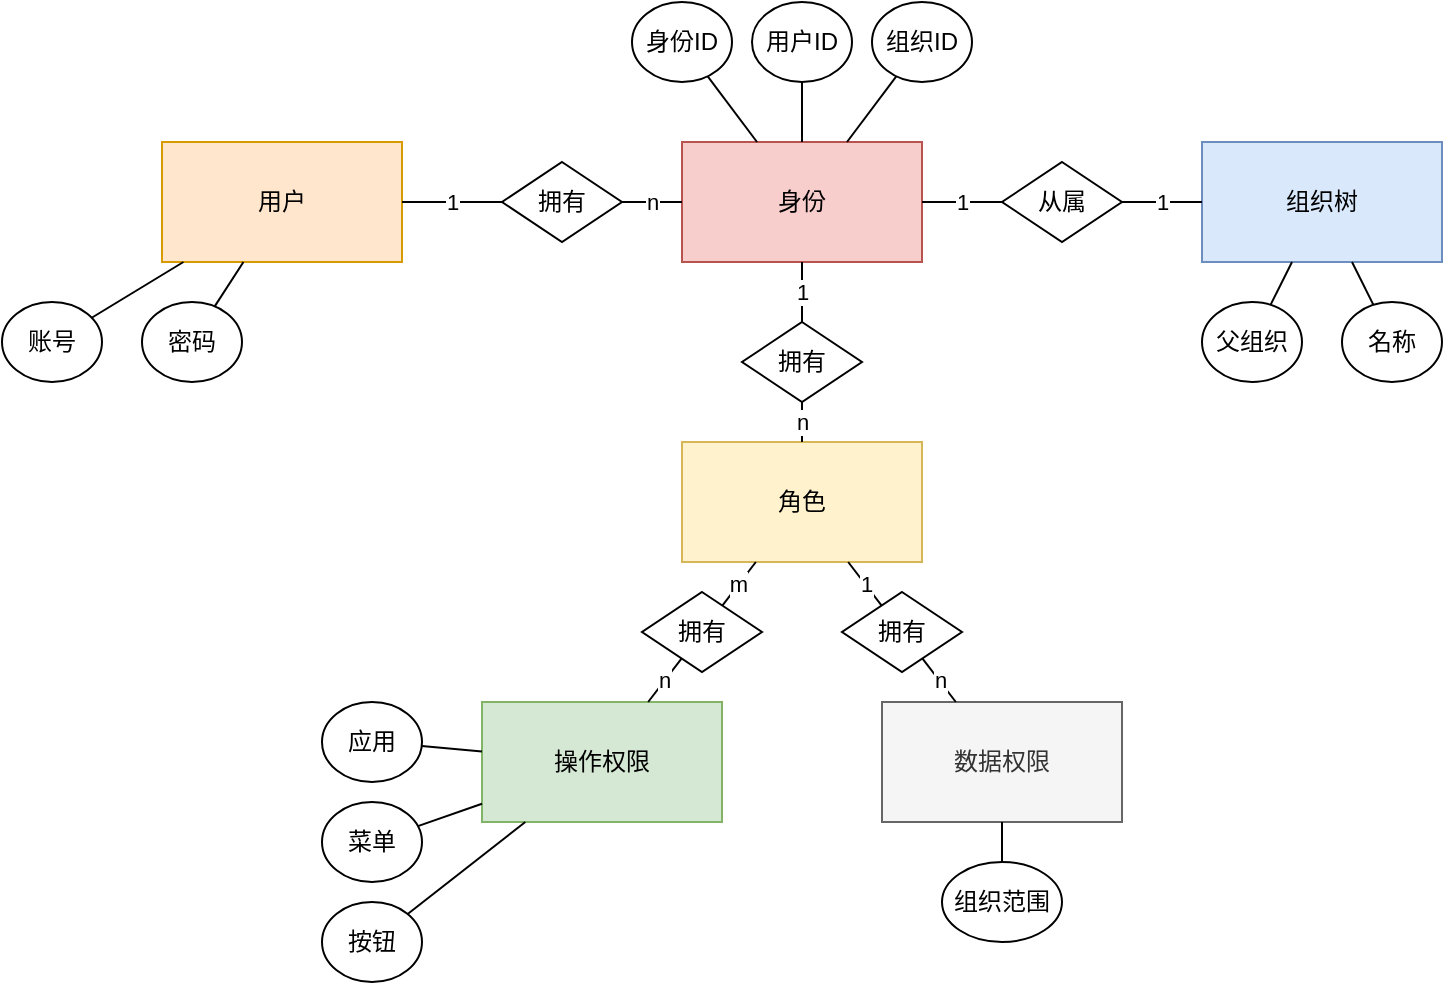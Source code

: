 <mxfile version="11.1.2" type="github"><diagram id="BbHs0OufSFDA3upqn3M8" name="第 1 页"><mxGraphModel dx="942" dy="618" grid="1" gridSize="10" guides="1" tooltips="1" connect="1" arrows="1" fold="1" page="1" pageScale="1" pageWidth="827" pageHeight="1169" math="0" shadow="0"><root><mxCell id="0"/><mxCell id="1" parent="0"/><mxCell id="5g9xe8VLBs2-l0UDZIcB-1" value="操作权限" style="rounded=0;whiteSpace=wrap;html=1;fillColor=#d5e8d4;strokeColor=#82b366;" vertex="1" parent="1"><mxGeometry x="280" y="560" width="120" height="60" as="geometry"/></mxCell><mxCell id="5g9xe8VLBs2-l0UDZIcB-2" value="组织树" style="rounded=0;whiteSpace=wrap;html=1;fillColor=#dae8fc;strokeColor=#6c8ebf;" vertex="1" parent="1"><mxGeometry x="640" y="280" width="120" height="60" as="geometry"/></mxCell><mxCell id="5g9xe8VLBs2-l0UDZIcB-3" value="数据权限" style="rounded=0;whiteSpace=wrap;html=1;fillColor=#f5f5f5;strokeColor=#666666;fontColor=#333333;" vertex="1" parent="1"><mxGeometry x="480" y="560" width="120" height="60" as="geometry"/></mxCell><mxCell id="5g9xe8VLBs2-l0UDZIcB-4" value="角色" style="rounded=0;whiteSpace=wrap;html=1;fillColor=#fff2cc;strokeColor=#d6b656;" vertex="1" parent="1"><mxGeometry x="380" y="430" width="120" height="60" as="geometry"/></mxCell><mxCell id="5g9xe8VLBs2-l0UDZIcB-5" value="按钮" style="ellipse;whiteSpace=wrap;html=1;" vertex="1" parent="1"><mxGeometry x="200" y="660" width="50" height="40" as="geometry"/></mxCell><mxCell id="5g9xe8VLBs2-l0UDZIcB-7" value="菜单" style="ellipse;whiteSpace=wrap;html=1;" vertex="1" parent="1"><mxGeometry x="200" y="610" width="50" height="40" as="geometry"/></mxCell><mxCell id="5g9xe8VLBs2-l0UDZIcB-9" value="应用" style="ellipse;whiteSpace=wrap;html=1;" vertex="1" parent="1"><mxGeometry x="200" y="560" width="50" height="40" as="geometry"/></mxCell><mxCell id="5g9xe8VLBs2-l0UDZIcB-10" value="用户" style="rounded=0;whiteSpace=wrap;html=1;fillColor=#ffe6cc;strokeColor=#d79b00;" vertex="1" parent="1"><mxGeometry x="120" y="280" width="120" height="60" as="geometry"/></mxCell><mxCell id="5g9xe8VLBs2-l0UDZIcB-11" value="身份" style="rounded=0;whiteSpace=wrap;html=1;fillColor=#f8cecc;strokeColor=#b85450;" vertex="1" parent="1"><mxGeometry x="380" y="280" width="120" height="60" as="geometry"/></mxCell><mxCell id="5g9xe8VLBs2-l0UDZIcB-12" value="组织范围" style="ellipse;whiteSpace=wrap;html=1;" vertex="1" parent="1"><mxGeometry x="510" y="640" width="60" height="40" as="geometry"/></mxCell><mxCell id="5g9xe8VLBs2-l0UDZIcB-16" value="1" style="endArrow=none;html=1;" edge="1" parent="1" source="5g9xe8VLBs2-l0UDZIcB-15" target="5g9xe8VLBs2-l0UDZIcB-11"><mxGeometry width="50" height="50" relative="1" as="geometry"><mxPoint x="380" y="450" as="sourcePoint"/><mxPoint x="430" y="400" as="targetPoint"/></mxGeometry></mxCell><mxCell id="5g9xe8VLBs2-l0UDZIcB-15" value="从属" style="rhombus;whiteSpace=wrap;html=1;" vertex="1" parent="1"><mxGeometry x="540" y="290" width="60" height="40" as="geometry"/></mxCell><mxCell id="5g9xe8VLBs2-l0UDZIcB-17" value="1" style="endArrow=none;html=1;" edge="1" parent="1" source="5g9xe8VLBs2-l0UDZIcB-2" target="5g9xe8VLBs2-l0UDZIcB-15"><mxGeometry width="50" height="50" relative="1" as="geometry"><mxPoint x="250" y="309.091" as="sourcePoint"/><mxPoint x="460" y="340.909" as="targetPoint"/></mxGeometry></mxCell><mxCell id="5g9xe8VLBs2-l0UDZIcB-20" value="n" style="endArrow=none;html=1;" edge="1" parent="1" source="5g9xe8VLBs2-l0UDZIcB-25" target="5g9xe8VLBs2-l0UDZIcB-11"><mxGeometry width="50" height="50" relative="1" as="geometry"><mxPoint x="250" y="390.909" as="sourcePoint"/><mxPoint x="460" y="359.091" as="targetPoint"/></mxGeometry></mxCell><mxCell id="5g9xe8VLBs2-l0UDZIcB-21" value="n" style="endArrow=none;html=1;" edge="1" parent="1" source="5g9xe8VLBs2-l0UDZIcB-27" target="5g9xe8VLBs2-l0UDZIcB-4"><mxGeometry width="50" height="50" relative="1" as="geometry"><mxPoint x="130" y="780" as="sourcePoint"/><mxPoint x="180" y="730" as="targetPoint"/></mxGeometry></mxCell><mxCell id="5g9xe8VLBs2-l0UDZIcB-25" value="拥有" style="rhombus;whiteSpace=wrap;html=1;" vertex="1" parent="1"><mxGeometry x="290" y="290" width="60" height="40" as="geometry"/></mxCell><mxCell id="5g9xe8VLBs2-l0UDZIcB-26" value="1" style="endArrow=none;html=1;" edge="1" parent="1" source="5g9xe8VLBs2-l0UDZIcB-10" target="5g9xe8VLBs2-l0UDZIcB-25"><mxGeometry width="50" height="50" relative="1" as="geometry"><mxPoint x="280" y="310" as="sourcePoint"/><mxPoint x="370" y="310" as="targetPoint"/></mxGeometry></mxCell><mxCell id="5g9xe8VLBs2-l0UDZIcB-27" value="拥有" style="rhombus;whiteSpace=wrap;html=1;" vertex="1" parent="1"><mxGeometry x="410" y="370" width="60" height="40" as="geometry"/></mxCell><mxCell id="5g9xe8VLBs2-l0UDZIcB-28" value="1" style="endArrow=none;html=1;" edge="1" parent="1" source="5g9xe8VLBs2-l0UDZIcB-11" target="5g9xe8VLBs2-l0UDZIcB-27"><mxGeometry width="50" height="50" relative="1" as="geometry"><mxPoint x="440" y="340" as="sourcePoint"/><mxPoint x="440" y="430" as="targetPoint"/></mxGeometry></mxCell><mxCell id="5g9xe8VLBs2-l0UDZIcB-29" value="账号" style="ellipse;whiteSpace=wrap;html=1;" vertex="1" parent="1"><mxGeometry x="40" y="360" width="50" height="40" as="geometry"/></mxCell><mxCell id="5g9xe8VLBs2-l0UDZIcB-30" value="密码" style="ellipse;whiteSpace=wrap;html=1;" vertex="1" parent="1"><mxGeometry x="110" y="360" width="50" height="40" as="geometry"/></mxCell><mxCell id="5g9xe8VLBs2-l0UDZIcB-31" value="组织ID" style="ellipse;whiteSpace=wrap;html=1;" vertex="1" parent="1"><mxGeometry x="475" y="210" width="50" height="40" as="geometry"/></mxCell><mxCell id="5g9xe8VLBs2-l0UDZIcB-32" value="用户ID" style="ellipse;whiteSpace=wrap;html=1;" vertex="1" parent="1"><mxGeometry x="415" y="210" width="50" height="40" as="geometry"/></mxCell><mxCell id="5g9xe8VLBs2-l0UDZIcB-33" value="身份ID" style="ellipse;whiteSpace=wrap;html=1;" vertex="1" parent="1"><mxGeometry x="355" y="210" width="50" height="40" as="geometry"/></mxCell><mxCell id="5g9xe8VLBs2-l0UDZIcB-40" value="父组织" style="ellipse;whiteSpace=wrap;html=1;" vertex="1" parent="1"><mxGeometry x="640" y="360" width="50" height="40" as="geometry"/></mxCell><mxCell id="5g9xe8VLBs2-l0UDZIcB-41" value="名称" style="ellipse;whiteSpace=wrap;html=1;" vertex="1" parent="1"><mxGeometry x="710" y="360" width="50" height="40" as="geometry"/></mxCell><mxCell id="5g9xe8VLBs2-l0UDZIcB-42" value="m" style="endArrow=none;html=1;" edge="1" parent="1" source="5g9xe8VLBs2-l0UDZIcB-44" target="5g9xe8VLBs2-l0UDZIcB-4"><mxGeometry width="50" height="50" relative="1" as="geometry"><mxPoint x="250" y="510" as="sourcePoint"/><mxPoint x="300" y="460" as="targetPoint"/></mxGeometry></mxCell><mxCell id="5g9xe8VLBs2-l0UDZIcB-43" value="1" style="endArrow=none;html=1;" edge="1" parent="1" source="5g9xe8VLBs2-l0UDZIcB-46" target="5g9xe8VLBs2-l0UDZIcB-4"><mxGeometry width="50" height="50" relative="1" as="geometry"><mxPoint x="650" y="510" as="sourcePoint"/><mxPoint x="700" y="460" as="targetPoint"/></mxGeometry></mxCell><mxCell id="5g9xe8VLBs2-l0UDZIcB-44" value="拥有" style="rhombus;whiteSpace=wrap;html=1;" vertex="1" parent="1"><mxGeometry x="360" y="505" width="60" height="40" as="geometry"/></mxCell><mxCell id="5g9xe8VLBs2-l0UDZIcB-45" value="n" style="endArrow=none;html=1;" edge="1" parent="1" source="5g9xe8VLBs2-l0UDZIcB-1" target="5g9xe8VLBs2-l0UDZIcB-44"><mxGeometry width="50" height="50" relative="1" as="geometry"><mxPoint x="363.077" y="560" as="sourcePoint"/><mxPoint x="416.923" y="490" as="targetPoint"/></mxGeometry></mxCell><mxCell id="5g9xe8VLBs2-l0UDZIcB-46" value="拥有" style="rhombus;whiteSpace=wrap;html=1;" vertex="1" parent="1"><mxGeometry x="460" y="505" width="60" height="40" as="geometry"/></mxCell><mxCell id="5g9xe8VLBs2-l0UDZIcB-47" value="n" style="endArrow=none;html=1;" edge="1" parent="1" source="5g9xe8VLBs2-l0UDZIcB-3" target="5g9xe8VLBs2-l0UDZIcB-46"><mxGeometry width="50" height="50" relative="1" as="geometry"><mxPoint x="516.923" y="560" as="sourcePoint"/><mxPoint x="463.077" y="490" as="targetPoint"/></mxGeometry></mxCell><mxCell id="5g9xe8VLBs2-l0UDZIcB-48" value="" style="endArrow=none;html=1;" edge="1" parent="1" source="5g9xe8VLBs2-l0UDZIcB-9" target="5g9xe8VLBs2-l0UDZIcB-1"><mxGeometry width="50" height="50" relative="1" as="geometry"><mxPoint x="110" y="570" as="sourcePoint"/><mxPoint x="160" y="520" as="targetPoint"/></mxGeometry></mxCell><mxCell id="5g9xe8VLBs2-l0UDZIcB-49" value="" style="endArrow=none;html=1;" edge="1" parent="1" source="5g9xe8VLBs2-l0UDZIcB-7" target="5g9xe8VLBs2-l0UDZIcB-1"><mxGeometry width="50" height="50" relative="1" as="geometry"><mxPoint x="310" y="710" as="sourcePoint"/><mxPoint x="360" y="660" as="targetPoint"/></mxGeometry></mxCell><mxCell id="5g9xe8VLBs2-l0UDZIcB-50" value="" style="endArrow=none;html=1;" edge="1" parent="1" source="5g9xe8VLBs2-l0UDZIcB-5" target="5g9xe8VLBs2-l0UDZIcB-1"><mxGeometry width="50" height="50" relative="1" as="geometry"><mxPoint x="310" y="700" as="sourcePoint"/><mxPoint x="360" y="650" as="targetPoint"/></mxGeometry></mxCell><mxCell id="5g9xe8VLBs2-l0UDZIcB-51" value="" style="endArrow=none;html=1;" edge="1" parent="1" source="5g9xe8VLBs2-l0UDZIcB-12" target="5g9xe8VLBs2-l0UDZIcB-3"><mxGeometry width="50" height="50" relative="1" as="geometry"><mxPoint x="412.794" y="682.952" as="sourcePoint"/><mxPoint x="471.667" y="637" as="targetPoint"/></mxGeometry></mxCell><mxCell id="5g9xe8VLBs2-l0UDZIcB-52" value="" style="endArrow=none;html=1;" edge="1" parent="1" source="5g9xe8VLBs2-l0UDZIcB-30" target="5g9xe8VLBs2-l0UDZIcB-10"><mxGeometry width="50" height="50" relative="1" as="geometry"><mxPoint x="250" y="470" as="sourcePoint"/><mxPoint x="300" y="420" as="targetPoint"/></mxGeometry></mxCell><mxCell id="5g9xe8VLBs2-l0UDZIcB-53" value="" style="endArrow=none;html=1;" edge="1" parent="1" source="5g9xe8VLBs2-l0UDZIcB-29" target="5g9xe8VLBs2-l0UDZIcB-10"><mxGeometry width="50" height="50" relative="1" as="geometry"><mxPoint x="50" y="340" as="sourcePoint"/><mxPoint x="100" y="290" as="targetPoint"/></mxGeometry></mxCell><mxCell id="5g9xe8VLBs2-l0UDZIcB-54" value="" style="endArrow=none;html=1;" edge="1" parent="1" source="5g9xe8VLBs2-l0UDZIcB-11" target="5g9xe8VLBs2-l0UDZIcB-33"><mxGeometry width="50" height="50" relative="1" as="geometry"><mxPoint x="260" y="260" as="sourcePoint"/><mxPoint x="310" y="210" as="targetPoint"/></mxGeometry></mxCell><mxCell id="5g9xe8VLBs2-l0UDZIcB-55" value="" style="endArrow=none;html=1;" edge="1" parent="1" source="5g9xe8VLBs2-l0UDZIcB-11" target="5g9xe8VLBs2-l0UDZIcB-32"><mxGeometry width="50" height="50" relative="1" as="geometry"><mxPoint x="260" y="440" as="sourcePoint"/><mxPoint x="310" y="390" as="targetPoint"/></mxGeometry></mxCell><mxCell id="5g9xe8VLBs2-l0UDZIcB-56" value="" style="endArrow=none;html=1;" edge="1" parent="1" source="5g9xe8VLBs2-l0UDZIcB-11" target="5g9xe8VLBs2-l0UDZIcB-31"><mxGeometry width="50" height="50" relative="1" as="geometry"><mxPoint x="300" y="420" as="sourcePoint"/><mxPoint x="350" y="370" as="targetPoint"/></mxGeometry></mxCell><mxCell id="5g9xe8VLBs2-l0UDZIcB-57" value="" style="endArrow=none;html=1;" edge="1" parent="1" source="5g9xe8VLBs2-l0UDZIcB-40" target="5g9xe8VLBs2-l0UDZIcB-2"><mxGeometry width="50" height="50" relative="1" as="geometry"><mxPoint x="650" y="490" as="sourcePoint"/><mxPoint x="700" y="440" as="targetPoint"/></mxGeometry></mxCell><mxCell id="5g9xe8VLBs2-l0UDZIcB-58" value="" style="endArrow=none;html=1;" edge="1" parent="1" source="5g9xe8VLBs2-l0UDZIcB-41" target="5g9xe8VLBs2-l0UDZIcB-2"><mxGeometry width="50" height="50" relative="1" as="geometry"><mxPoint x="710" y="500" as="sourcePoint"/><mxPoint x="760" y="450" as="targetPoint"/></mxGeometry></mxCell></root></mxGraphModel></diagram></mxfile>